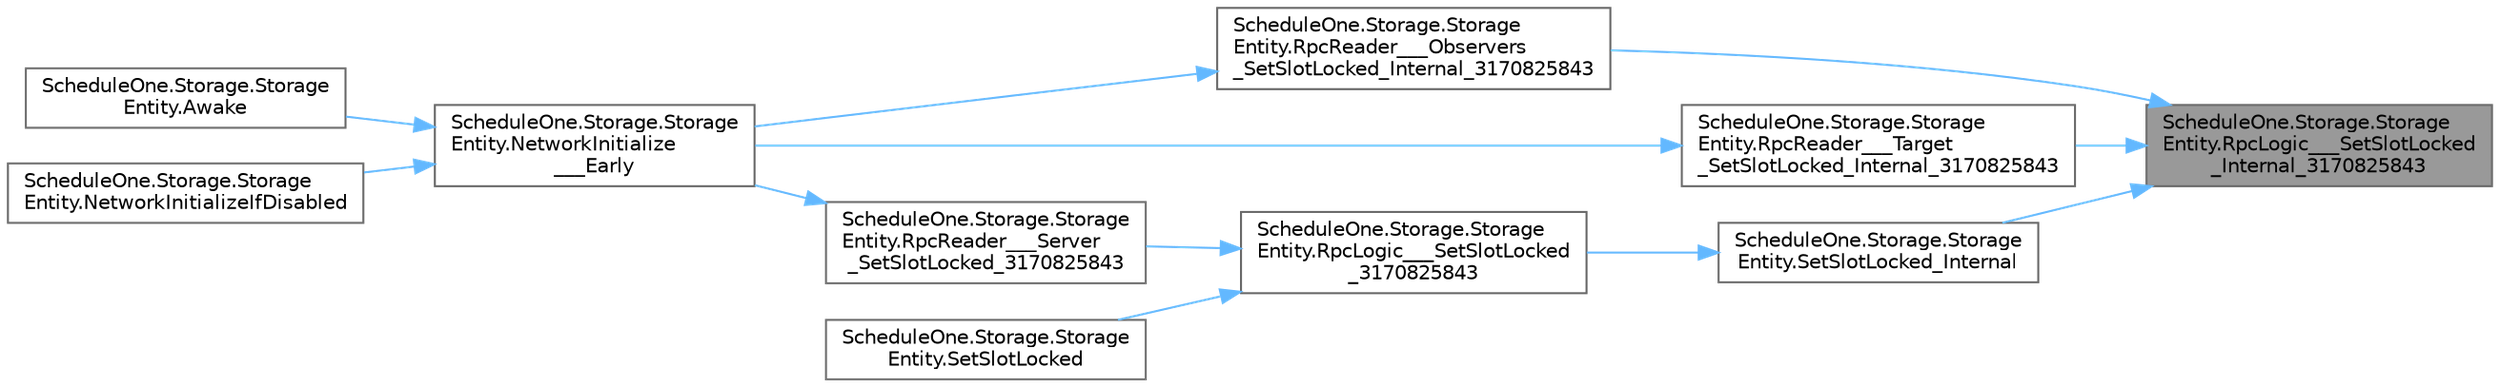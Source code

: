 digraph "ScheduleOne.Storage.StorageEntity.RpcLogic___SetSlotLocked_Internal_3170825843"
{
 // LATEX_PDF_SIZE
  bgcolor="transparent";
  edge [fontname=Helvetica,fontsize=10,labelfontname=Helvetica,labelfontsize=10];
  node [fontname=Helvetica,fontsize=10,shape=box,height=0.2,width=0.4];
  rankdir="RL";
  Node1 [id="Node000001",label="ScheduleOne.Storage.Storage\lEntity.RpcLogic___SetSlotLocked\l_Internal_3170825843",height=0.2,width=0.4,color="gray40", fillcolor="grey60", style="filled", fontcolor="black",tooltip=" "];
  Node1 -> Node2 [id="edge1_Node000001_Node000002",dir="back",color="steelblue1",style="solid",tooltip=" "];
  Node2 [id="Node000002",label="ScheduleOne.Storage.Storage\lEntity.RpcReader___Observers\l_SetSlotLocked_Internal_3170825843",height=0.2,width=0.4,color="grey40", fillcolor="white", style="filled",URL="$class_schedule_one_1_1_storage_1_1_storage_entity.html#a9ece574470352e0e60e69b81d6ba1f20",tooltip=" "];
  Node2 -> Node3 [id="edge2_Node000002_Node000003",dir="back",color="steelblue1",style="solid",tooltip=" "];
  Node3 [id="Node000003",label="ScheduleOne.Storage.Storage\lEntity.NetworkInitialize\l___Early",height=0.2,width=0.4,color="grey40", fillcolor="white", style="filled",URL="$class_schedule_one_1_1_storage_1_1_storage_entity.html#a3ba31b0c0cd5745e42e69dd963e8069d",tooltip=" "];
  Node3 -> Node4 [id="edge3_Node000003_Node000004",dir="back",color="steelblue1",style="solid",tooltip=" "];
  Node4 [id="Node000004",label="ScheduleOne.Storage.Storage\lEntity.Awake",height=0.2,width=0.4,color="grey40", fillcolor="white", style="filled",URL="$class_schedule_one_1_1_storage_1_1_storage_entity.html#ac7d7a3cbf8fe01e4d8d55b06665f02d6",tooltip=" "];
  Node3 -> Node5 [id="edge4_Node000003_Node000005",dir="back",color="steelblue1",style="solid",tooltip=" "];
  Node5 [id="Node000005",label="ScheduleOne.Storage.Storage\lEntity.NetworkInitializeIfDisabled",height=0.2,width=0.4,color="grey40", fillcolor="white", style="filled",URL="$class_schedule_one_1_1_storage_1_1_storage_entity.html#a392a01c61be2967008a3bd007bb0b109",tooltip=" "];
  Node1 -> Node6 [id="edge5_Node000001_Node000006",dir="back",color="steelblue1",style="solid",tooltip=" "];
  Node6 [id="Node000006",label="ScheduleOne.Storage.Storage\lEntity.RpcReader___Target\l_SetSlotLocked_Internal_3170825843",height=0.2,width=0.4,color="grey40", fillcolor="white", style="filled",URL="$class_schedule_one_1_1_storage_1_1_storage_entity.html#a992b2eca0a81ee0771ab8b879037f42c",tooltip=" "];
  Node6 -> Node3 [id="edge6_Node000006_Node000003",dir="back",color="steelblue1",style="solid",tooltip=" "];
  Node1 -> Node7 [id="edge7_Node000001_Node000007",dir="back",color="steelblue1",style="solid",tooltip=" "];
  Node7 [id="Node000007",label="ScheduleOne.Storage.Storage\lEntity.SetSlotLocked_Internal",height=0.2,width=0.4,color="grey40", fillcolor="white", style="filled",URL="$class_schedule_one_1_1_storage_1_1_storage_entity.html#a0f66d3e9c0a9bd525686263c8d84fbad",tooltip=" "];
  Node7 -> Node8 [id="edge8_Node000007_Node000008",dir="back",color="steelblue1",style="solid",tooltip=" "];
  Node8 [id="Node000008",label="ScheduleOne.Storage.Storage\lEntity.RpcLogic___SetSlotLocked\l_3170825843",height=0.2,width=0.4,color="grey40", fillcolor="white", style="filled",URL="$class_schedule_one_1_1_storage_1_1_storage_entity.html#aea8edc68634ddfe6dcb59ee7c4ed59e8",tooltip=" "];
  Node8 -> Node9 [id="edge9_Node000008_Node000009",dir="back",color="steelblue1",style="solid",tooltip=" "];
  Node9 [id="Node000009",label="ScheduleOne.Storage.Storage\lEntity.RpcReader___Server\l_SetSlotLocked_3170825843",height=0.2,width=0.4,color="grey40", fillcolor="white", style="filled",URL="$class_schedule_one_1_1_storage_1_1_storage_entity.html#a4ccab0e57cf0fe0dbda6d32317392e8d",tooltip=" "];
  Node9 -> Node3 [id="edge10_Node000009_Node000003",dir="back",color="steelblue1",style="solid",tooltip=" "];
  Node8 -> Node10 [id="edge11_Node000008_Node000010",dir="back",color="steelblue1",style="solid",tooltip=" "];
  Node10 [id="Node000010",label="ScheduleOne.Storage.Storage\lEntity.SetSlotLocked",height=0.2,width=0.4,color="grey40", fillcolor="white", style="filled",URL="$class_schedule_one_1_1_storage_1_1_storage_entity.html#ac6bd4d18812e7e29b63a1dae4a33feda",tooltip=" "];
}
